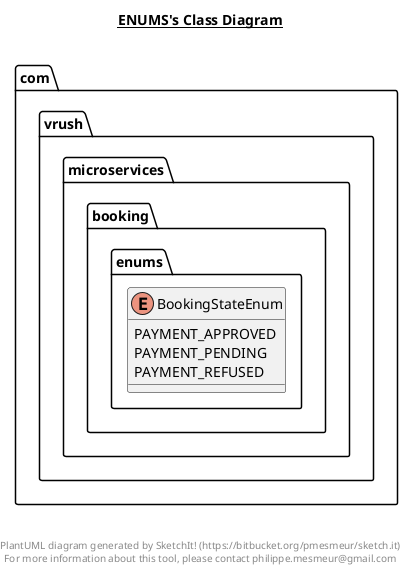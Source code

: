 @startuml

title __ENUMS's Class Diagram__\n

  namespace com.vrush.microservices.booking {
    namespace enums {
      enum BookingStateEnum {
        PAYMENT_APPROVED
        PAYMENT_PENDING
        PAYMENT_REFUSED
      }
    }
  }
  



right footer


PlantUML diagram generated by SketchIt! (https://bitbucket.org/pmesmeur/sketch.it)
For more information about this tool, please contact philippe.mesmeur@gmail.com
endfooter

@enduml
